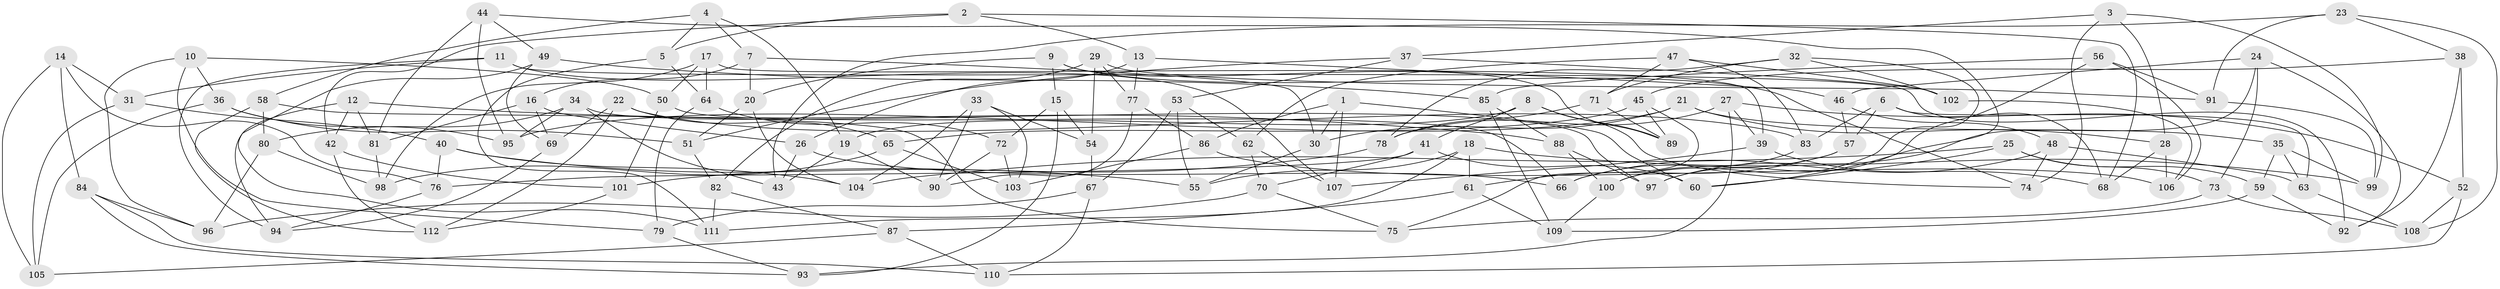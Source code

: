 // Generated by graph-tools (version 1.1) at 2025/16/03/09/25 04:16:24]
// undirected, 112 vertices, 224 edges
graph export_dot {
graph [start="1"]
  node [color=gray90,style=filled];
  1;
  2;
  3;
  4;
  5;
  6;
  7;
  8;
  9;
  10;
  11;
  12;
  13;
  14;
  15;
  16;
  17;
  18;
  19;
  20;
  21;
  22;
  23;
  24;
  25;
  26;
  27;
  28;
  29;
  30;
  31;
  32;
  33;
  34;
  35;
  36;
  37;
  38;
  39;
  40;
  41;
  42;
  43;
  44;
  45;
  46;
  47;
  48;
  49;
  50;
  51;
  52;
  53;
  54;
  55;
  56;
  57;
  58;
  59;
  60;
  61;
  62;
  63;
  64;
  65;
  66;
  67;
  68;
  69;
  70;
  71;
  72;
  73;
  74;
  75;
  76;
  77;
  78;
  79;
  80;
  81;
  82;
  83;
  84;
  85;
  86;
  87;
  88;
  89;
  90;
  91;
  92;
  93;
  94;
  95;
  96;
  97;
  98;
  99;
  100;
  101;
  102;
  103;
  104;
  105;
  106;
  107;
  108;
  109;
  110;
  111;
  112;
  1 -- 60;
  1 -- 30;
  1 -- 107;
  1 -- 86;
  2 -- 42;
  2 -- 68;
  2 -- 13;
  2 -- 5;
  3 -- 74;
  3 -- 28;
  3 -- 37;
  3 -- 99;
  4 -- 5;
  4 -- 7;
  4 -- 19;
  4 -- 58;
  5 -- 64;
  5 -- 111;
  6 -- 68;
  6 -- 63;
  6 -- 57;
  6 -- 83;
  7 -- 30;
  7 -- 16;
  7 -- 20;
  8 -- 89;
  8 -- 41;
  8 -- 19;
  8 -- 74;
  9 -- 20;
  9 -- 15;
  9 -- 74;
  9 -- 89;
  10 -- 96;
  10 -- 79;
  10 -- 36;
  10 -- 50;
  11 -- 94;
  11 -- 31;
  11 -- 92;
  11 -- 107;
  12 -- 81;
  12 -- 88;
  12 -- 42;
  12 -- 94;
  13 -- 46;
  13 -- 77;
  13 -- 26;
  14 -- 31;
  14 -- 105;
  14 -- 76;
  14 -- 84;
  15 -- 54;
  15 -- 93;
  15 -- 72;
  16 -- 26;
  16 -- 81;
  16 -- 69;
  17 -- 64;
  17 -- 39;
  17 -- 50;
  17 -- 98;
  18 -- 55;
  18 -- 111;
  18 -- 61;
  18 -- 99;
  19 -- 43;
  19 -- 90;
  20 -- 104;
  20 -- 51;
  21 -- 35;
  21 -- 95;
  21 -- 28;
  21 -- 30;
  22 -- 83;
  22 -- 112;
  22 -- 69;
  22 -- 65;
  23 -- 91;
  23 -- 108;
  23 -- 38;
  23 -- 43;
  24 -- 97;
  24 -- 92;
  24 -- 46;
  24 -- 73;
  25 -- 60;
  25 -- 73;
  25 -- 59;
  25 -- 104;
  26 -- 66;
  26 -- 43;
  27 -- 52;
  27 -- 39;
  27 -- 93;
  27 -- 78;
  28 -- 106;
  28 -- 68;
  29 -- 91;
  29 -- 77;
  29 -- 82;
  29 -- 54;
  30 -- 55;
  31 -- 40;
  31 -- 105;
  32 -- 78;
  32 -- 100;
  32 -- 102;
  32 -- 71;
  33 -- 103;
  33 -- 54;
  33 -- 90;
  33 -- 104;
  34 -- 80;
  34 -- 97;
  34 -- 43;
  34 -- 95;
  35 -- 99;
  35 -- 63;
  35 -- 59;
  36 -- 51;
  36 -- 95;
  36 -- 105;
  37 -- 51;
  37 -- 53;
  37 -- 102;
  38 -- 52;
  38 -- 92;
  38 -- 45;
  39 -- 68;
  39 -- 107;
  40 -- 76;
  40 -- 55;
  40 -- 104;
  41 -- 70;
  41 -- 76;
  41 -- 60;
  42 -- 112;
  42 -- 101;
  44 -- 60;
  44 -- 49;
  44 -- 81;
  44 -- 95;
  45 -- 65;
  45 -- 89;
  45 -- 75;
  46 -- 48;
  46 -- 57;
  47 -- 71;
  47 -- 102;
  47 -- 83;
  47 -- 62;
  48 -- 63;
  48 -- 74;
  48 -- 66;
  49 -- 85;
  49 -- 111;
  49 -- 69;
  50 -- 101;
  50 -- 66;
  51 -- 82;
  52 -- 110;
  52 -- 108;
  53 -- 67;
  53 -- 55;
  53 -- 62;
  54 -- 67;
  56 -- 97;
  56 -- 91;
  56 -- 106;
  56 -- 85;
  57 -- 61;
  57 -- 66;
  58 -- 75;
  58 -- 80;
  58 -- 112;
  59 -- 92;
  59 -- 109;
  61 -- 109;
  61 -- 87;
  62 -- 107;
  62 -- 70;
  63 -- 108;
  64 -- 72;
  64 -- 79;
  65 -- 98;
  65 -- 103;
  67 -- 79;
  67 -- 110;
  69 -- 94;
  70 -- 75;
  70 -- 96;
  71 -- 78;
  71 -- 89;
  72 -- 90;
  72 -- 103;
  73 -- 75;
  73 -- 108;
  76 -- 94;
  77 -- 86;
  77 -- 90;
  78 -- 101;
  79 -- 93;
  80 -- 98;
  80 -- 96;
  81 -- 98;
  82 -- 111;
  82 -- 87;
  83 -- 100;
  84 -- 96;
  84 -- 93;
  84 -- 110;
  85 -- 109;
  85 -- 88;
  86 -- 106;
  86 -- 103;
  87 -- 105;
  87 -- 110;
  88 -- 97;
  88 -- 100;
  91 -- 99;
  100 -- 109;
  101 -- 112;
  102 -- 106;
}
